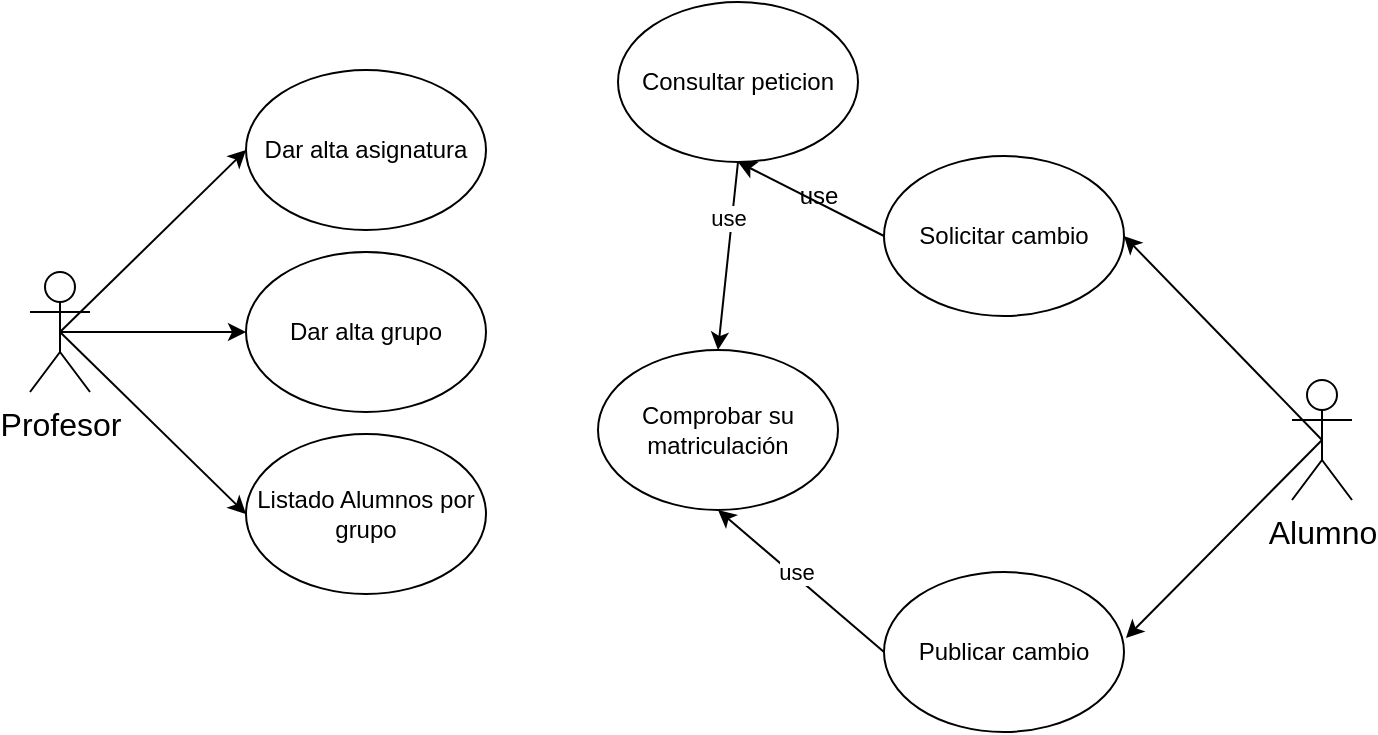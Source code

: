 <mxfile version="21.3.8" type="google">
  <diagram name="Página-1" id="_rZMJJjq1ecfp5Rl2R84">
    <mxGraphModel grid="0" page="0" gridSize="10" guides="1" tooltips="1" connect="1" arrows="1" fold="1" pageScale="1" pageWidth="827" pageHeight="1169" math="0" shadow="0">
      <root>
        <mxCell id="0" />
        <mxCell id="1" parent="0" />
        <mxCell id="wGfFtNY3NqDNsdTDvamO-8" value="Profesor" style="shape=umlActor;verticalLabelPosition=bottom;verticalAlign=top;html=1;fontSize=16;" vertex="1" parent="1">
          <mxGeometry x="-236" y="233" width="30" height="60" as="geometry" />
        </mxCell>
        <mxCell id="rl2K9kugZrbt6g1fx0eB-3" value="Dar alta asignatura" style="ellipse;whiteSpace=wrap;html=1;" vertex="1" parent="1">
          <mxGeometry x="-128" y="132" width="120" height="80" as="geometry" />
        </mxCell>
        <mxCell id="rl2K9kugZrbt6g1fx0eB-5" value="" style="endArrow=classic;html=1;rounded=0;exitX=0.5;exitY=0.5;exitDx=0;exitDy=0;exitPerimeter=0;entryX=0;entryY=0.5;entryDx=0;entryDy=0;" edge="1" parent="1" source="wGfFtNY3NqDNsdTDvamO-8" target="rl2K9kugZrbt6g1fx0eB-3">
          <mxGeometry width="50" height="50" relative="1" as="geometry">
            <mxPoint x="-86" y="598" as="sourcePoint" />
            <mxPoint x="-36" y="548" as="targetPoint" />
          </mxGeometry>
        </mxCell>
        <mxCell id="rl2K9kugZrbt6g1fx0eB-6" value="Consultar peticion" style="ellipse;whiteSpace=wrap;html=1;" vertex="1" parent="1">
          <mxGeometry x="58" y="98" width="120" height="80" as="geometry" />
        </mxCell>
        <mxCell id="rl2K9kugZrbt6g1fx0eB-7" value="Solicitar cambio" style="ellipse;whiteSpace=wrap;html=1;" vertex="1" parent="1">
          <mxGeometry x="191" y="175" width="120" height="80" as="geometry" />
        </mxCell>
        <mxCell id="rl2K9kugZrbt6g1fx0eB-8" value="Publicar cambio" style="ellipse;whiteSpace=wrap;html=1;" vertex="1" parent="1">
          <mxGeometry x="191" y="383" width="120" height="80" as="geometry" />
        </mxCell>
        <mxCell id="rl2K9kugZrbt6g1fx0eB-11" value="Alumno" style="shape=umlActor;verticalLabelPosition=bottom;verticalAlign=top;html=1;fontSize=16;" vertex="1" parent="1">
          <mxGeometry x="395" y="287" width="30" height="60" as="geometry" />
        </mxCell>
        <mxCell id="rl2K9kugZrbt6g1fx0eB-12" value="" style="endArrow=classic;html=1;rounded=0;exitX=0.5;exitY=0.5;exitDx=0;exitDy=0;exitPerimeter=0;entryX=1;entryY=0.5;entryDx=0;entryDy=0;" edge="1" parent="1" source="rl2K9kugZrbt6g1fx0eB-11" target="rl2K9kugZrbt6g1fx0eB-7">
          <mxGeometry width="50" height="50" relative="1" as="geometry">
            <mxPoint x="548" y="680" as="sourcePoint" />
            <mxPoint x="505" y="315" as="targetPoint" />
          </mxGeometry>
        </mxCell>
        <mxCell id="rl2K9kugZrbt6g1fx0eB-14" value="" style="endArrow=classic;html=1;rounded=0;entryX=1.008;entryY=0.413;entryDx=0;entryDy=0;entryPerimeter=0;exitX=0.5;exitY=0.5;exitDx=0;exitDy=0;exitPerimeter=0;" edge="1" parent="1" source="rl2K9kugZrbt6g1fx0eB-11" target="rl2K9kugZrbt6g1fx0eB-8">
          <mxGeometry width="50" height="50" relative="1" as="geometry">
            <mxPoint x="410" y="266.289" as="sourcePoint" />
            <mxPoint x="410" y="216.289" as="targetPoint" />
          </mxGeometry>
        </mxCell>
        <mxCell id="fgov1mrKWr5VX93ut1RP-1" value="Dar alta grupo" style="ellipse;whiteSpace=wrap;html=1;" vertex="1" parent="1">
          <mxGeometry x="-128" y="223" width="120" height="80" as="geometry" />
        </mxCell>
        <mxCell id="fgov1mrKWr5VX93ut1RP-2" value="Listado Alumnos por grupo" style="ellipse;whiteSpace=wrap;html=1;" vertex="1" parent="1">
          <mxGeometry x="-128" y="314" width="120" height="80" as="geometry" />
        </mxCell>
        <mxCell id="fgov1mrKWr5VX93ut1RP-3" value="" style="endArrow=classic;html=1;rounded=0;exitX=0.5;exitY=0.5;exitDx=0;exitDy=0;exitPerimeter=0;entryX=0;entryY=0.5;entryDx=0;entryDy=0;" edge="1" parent="1" source="wGfFtNY3NqDNsdTDvamO-8" target="fgov1mrKWr5VX93ut1RP-1">
          <mxGeometry width="50" height="50" relative="1" as="geometry">
            <mxPoint x="-231" y="363" as="sourcePoint" />
            <mxPoint x="-181" y="313" as="targetPoint" />
          </mxGeometry>
        </mxCell>
        <mxCell id="fgov1mrKWr5VX93ut1RP-4" value="" style="endArrow=classic;html=1;rounded=0;exitX=0.5;exitY=0.5;exitDx=0;exitDy=0;exitPerimeter=0;entryX=0;entryY=0.5;entryDx=0;entryDy=0;" edge="1" parent="1" source="wGfFtNY3NqDNsdTDvamO-8" target="fgov1mrKWr5VX93ut1RP-2">
          <mxGeometry width="50" height="50" relative="1" as="geometry">
            <mxPoint x="-131" y="521" as="sourcePoint" />
            <mxPoint x="-81" y="471" as="targetPoint" />
          </mxGeometry>
        </mxCell>
        <mxCell id="fgov1mrKWr5VX93ut1RP-8" value="" style="endArrow=classic;html=1;rounded=0;exitX=0;exitY=0.5;exitDx=0;exitDy=0;entryX=0.5;entryY=1;entryDx=0;entryDy=0;" edge="1" parent="1" source="rl2K9kugZrbt6g1fx0eB-7" target="rl2K9kugZrbt6g1fx0eB-6">
          <mxGeometry width="50" height="50" relative="1" as="geometry">
            <mxPoint x="147" y="246" as="sourcePoint" />
            <mxPoint x="197" y="196" as="targetPoint" />
          </mxGeometry>
        </mxCell>
        <mxCell id="fgov1mrKWr5VX93ut1RP-9" value="use" style="text;html=1;align=center;verticalAlign=middle;resizable=0;points=[];autosize=1;strokeColor=none;fillColor=none;" vertex="1" parent="1">
          <mxGeometry x="139" y="182" width="37" height="26" as="geometry" />
        </mxCell>
        <mxCell id="fgov1mrKWr5VX93ut1RP-10" value="Comprobar su matriculación" style="ellipse;whiteSpace=wrap;html=1;" vertex="1" parent="1">
          <mxGeometry x="48" y="272" width="120" height="80" as="geometry" />
        </mxCell>
        <mxCell id="fgov1mrKWr5VX93ut1RP-11" value="" style="endArrow=classic;html=1;rounded=0;entryX=0.5;entryY=0;entryDx=0;entryDy=0;exitX=0.5;exitY=1;exitDx=0;exitDy=0;" edge="1" parent="1" source="rl2K9kugZrbt6g1fx0eB-6" target="fgov1mrKWr5VX93ut1RP-10">
          <mxGeometry width="50" height="50" relative="1" as="geometry">
            <mxPoint x="185" y="322" as="sourcePoint" />
            <mxPoint x="235" y="272" as="targetPoint" />
          </mxGeometry>
        </mxCell>
        <mxCell id="fgov1mrKWr5VX93ut1RP-12" value="use" style="edgeLabel;html=1;align=center;verticalAlign=middle;resizable=0;points=[];" connectable="0" vertex="1" parent="fgov1mrKWr5VX93ut1RP-11">
          <mxGeometry x="-0.415" y="-2" relative="1" as="geometry">
            <mxPoint y="1" as="offset" />
          </mxGeometry>
        </mxCell>
        <mxCell id="fgov1mrKWr5VX93ut1RP-13" value="" style="endArrow=classic;html=1;rounded=0;exitX=0;exitY=0.5;exitDx=0;exitDy=0;entryX=0.5;entryY=1;entryDx=0;entryDy=0;" edge="1" parent="1" source="rl2K9kugZrbt6g1fx0eB-8" target="fgov1mrKWr5VX93ut1RP-10">
          <mxGeometry width="50" height="50" relative="1" as="geometry">
            <mxPoint x="74" y="499" as="sourcePoint" />
            <mxPoint x="124" y="449" as="targetPoint" />
          </mxGeometry>
        </mxCell>
        <mxCell id="fgov1mrKWr5VX93ut1RP-14" value="use" style="edgeLabel;html=1;align=center;verticalAlign=middle;resizable=0;points=[];" connectable="0" vertex="1" parent="fgov1mrKWr5VX93ut1RP-13">
          <mxGeometry x="-0.37" relative="1" as="geometry">
            <mxPoint x="-18" y="-18" as="offset" />
          </mxGeometry>
        </mxCell>
      </root>
    </mxGraphModel>
  </diagram>
</mxfile>
